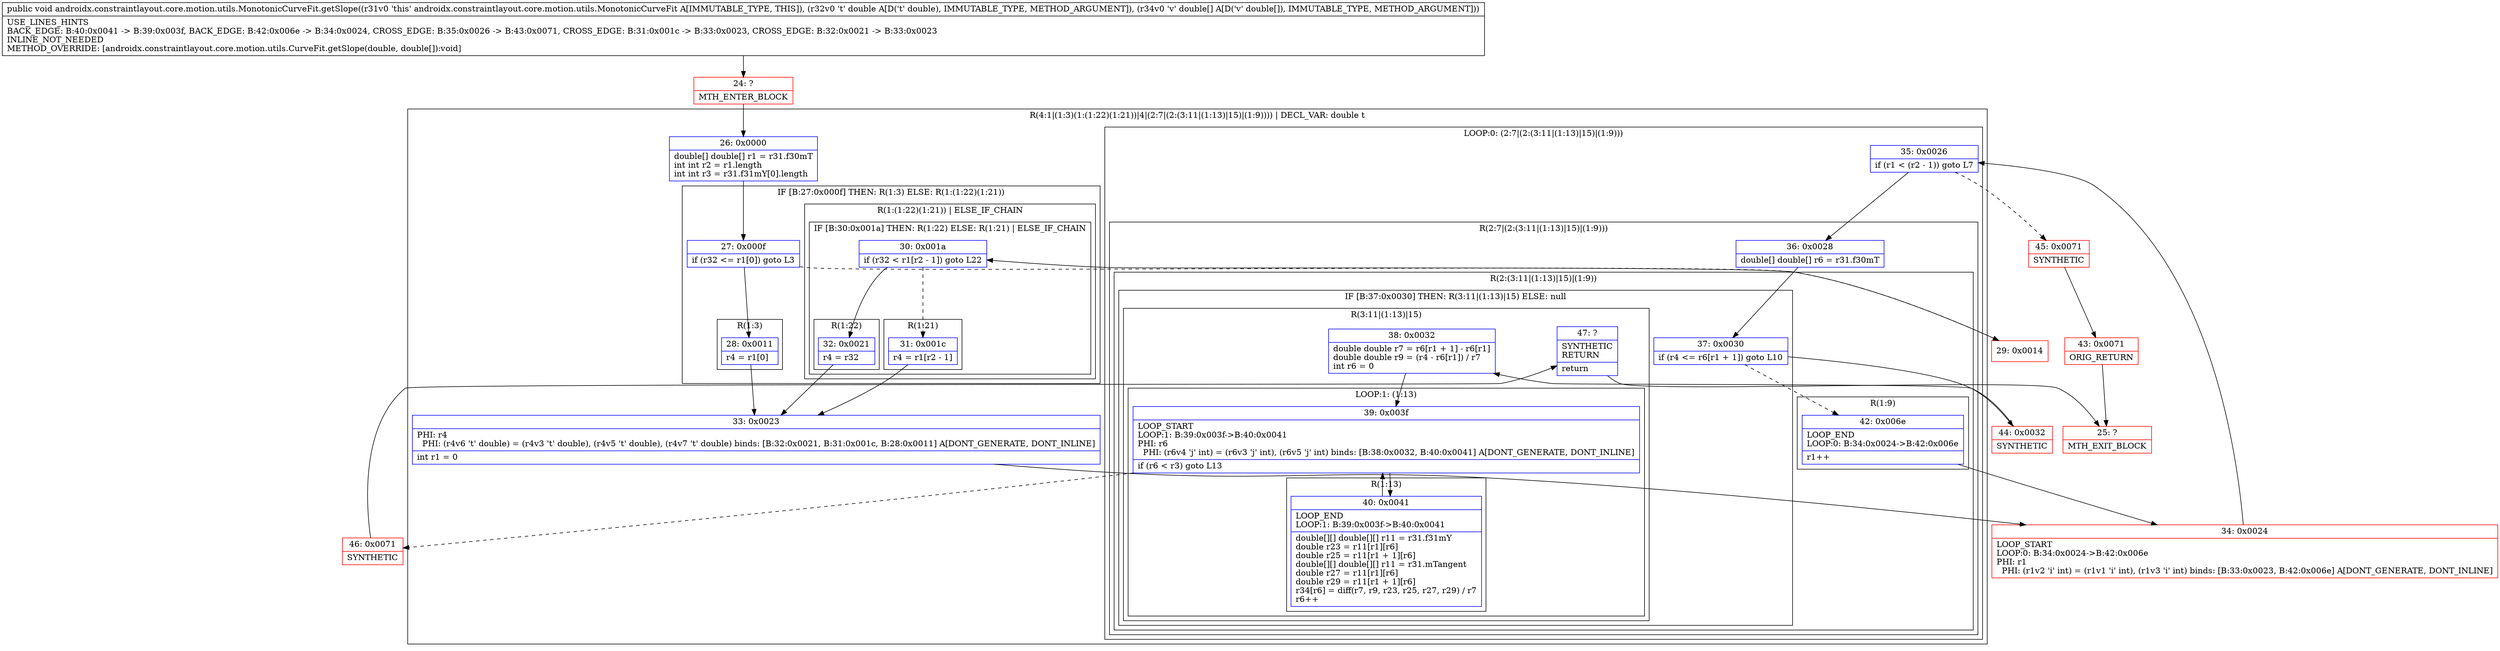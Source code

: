 digraph "CFG forandroidx.constraintlayout.core.motion.utils.MonotonicCurveFit.getSlope(D[D)V" {
subgraph cluster_Region_1365256562 {
label = "R(4:1|(1:3)(1:(1:22)(1:21))|4|(2:7|(2:(3:11|(1:13)|15)|(1:9)))) | DECL_VAR: double t\l";
node [shape=record,color=blue];
Node_26 [shape=record,label="{26\:\ 0x0000|double[] double[] r1 = r31.f30mT\lint int r2 = r1.length\lint int r3 = r31.f31mY[0].length\l}"];
subgraph cluster_IfRegion_1632417425 {
label = "IF [B:27:0x000f] THEN: R(1:3) ELSE: R(1:(1:22)(1:21))";
node [shape=record,color=blue];
Node_27 [shape=record,label="{27\:\ 0x000f|if (r32 \<= r1[0]) goto L3\l}"];
subgraph cluster_Region_333895412 {
label = "R(1:3)";
node [shape=record,color=blue];
Node_28 [shape=record,label="{28\:\ 0x0011|r4 = r1[0]\l}"];
}
subgraph cluster_Region_1327319968 {
label = "R(1:(1:22)(1:21)) | ELSE_IF_CHAIN\l";
node [shape=record,color=blue];
subgraph cluster_IfRegion_1715038413 {
label = "IF [B:30:0x001a] THEN: R(1:22) ELSE: R(1:21) | ELSE_IF_CHAIN\l";
node [shape=record,color=blue];
Node_30 [shape=record,label="{30\:\ 0x001a|if (r32 \< r1[r2 \- 1]) goto L22\l}"];
subgraph cluster_Region_983071319 {
label = "R(1:22)";
node [shape=record,color=blue];
Node_32 [shape=record,label="{32\:\ 0x0021|r4 = r32\l}"];
}
subgraph cluster_Region_910354113 {
label = "R(1:21)";
node [shape=record,color=blue];
Node_31 [shape=record,label="{31\:\ 0x001c|r4 = r1[r2 \- 1]\l}"];
}
}
}
}
Node_33 [shape=record,label="{33\:\ 0x0023|PHI: r4 \l  PHI: (r4v6 't' double) = (r4v3 't' double), (r4v5 't' double), (r4v7 't' double) binds: [B:32:0x0021, B:31:0x001c, B:28:0x0011] A[DONT_GENERATE, DONT_INLINE]\l|int r1 = 0\l}"];
subgraph cluster_LoopRegion_842938022 {
label = "LOOP:0: (2:7|(2:(3:11|(1:13)|15)|(1:9)))";
node [shape=record,color=blue];
Node_35 [shape=record,label="{35\:\ 0x0026|if (r1 \< (r2 \- 1)) goto L7\l}"];
subgraph cluster_Region_302039225 {
label = "R(2:7|(2:(3:11|(1:13)|15)|(1:9)))";
node [shape=record,color=blue];
Node_36 [shape=record,label="{36\:\ 0x0028|double[] double[] r6 = r31.f30mT\l}"];
subgraph cluster_Region_154734333 {
label = "R(2:(3:11|(1:13)|15)|(1:9))";
node [shape=record,color=blue];
subgraph cluster_IfRegion_1476753890 {
label = "IF [B:37:0x0030] THEN: R(3:11|(1:13)|15) ELSE: null";
node [shape=record,color=blue];
Node_37 [shape=record,label="{37\:\ 0x0030|if (r4 \<= r6[r1 + 1]) goto L10\l}"];
subgraph cluster_Region_531831950 {
label = "R(3:11|(1:13)|15)";
node [shape=record,color=blue];
Node_38 [shape=record,label="{38\:\ 0x0032|double double r7 = r6[r1 + 1] \- r6[r1]\ldouble double r9 = (r4 \- r6[r1]) \/ r7\lint r6 = 0\l}"];
subgraph cluster_LoopRegion_399120227 {
label = "LOOP:1: (1:13)";
node [shape=record,color=blue];
Node_39 [shape=record,label="{39\:\ 0x003f|LOOP_START\lLOOP:1: B:39:0x003f\-\>B:40:0x0041\lPHI: r6 \l  PHI: (r6v4 'j' int) = (r6v3 'j' int), (r6v5 'j' int) binds: [B:38:0x0032, B:40:0x0041] A[DONT_GENERATE, DONT_INLINE]\l|if (r6 \< r3) goto L13\l}"];
subgraph cluster_Region_1719703533 {
label = "R(1:13)";
node [shape=record,color=blue];
Node_40 [shape=record,label="{40\:\ 0x0041|LOOP_END\lLOOP:1: B:39:0x003f\-\>B:40:0x0041\l|double[][] double[][] r11 = r31.f31mY\ldouble r23 = r11[r1][r6]\ldouble r25 = r11[r1 + 1][r6]\ldouble[][] double[][] r11 = r31.mTangent\ldouble r27 = r11[r1][r6]\ldouble r29 = r11[r1 + 1][r6]\lr34[r6] = diff(r7, r9, r23, r25, r27, r29) \/ r7\lr6++\l}"];
}
}
Node_47 [shape=record,label="{47\:\ ?|SYNTHETIC\lRETURN\l|return\l}"];
}
}
subgraph cluster_Region_458094379 {
label = "R(1:9)";
node [shape=record,color=blue];
Node_42 [shape=record,label="{42\:\ 0x006e|LOOP_END\lLOOP:0: B:34:0x0024\-\>B:42:0x006e\l|r1++\l}"];
}
}
}
}
}
Node_24 [shape=record,color=red,label="{24\:\ ?|MTH_ENTER_BLOCK\l}"];
Node_34 [shape=record,color=red,label="{34\:\ 0x0024|LOOP_START\lLOOP:0: B:34:0x0024\-\>B:42:0x006e\lPHI: r1 \l  PHI: (r1v2 'i' int) = (r1v1 'i' int), (r1v3 'i' int) binds: [B:33:0x0023, B:42:0x006e] A[DONT_GENERATE, DONT_INLINE]\l}"];
Node_44 [shape=record,color=red,label="{44\:\ 0x0032|SYNTHETIC\l}"];
Node_46 [shape=record,color=red,label="{46\:\ 0x0071|SYNTHETIC\l}"];
Node_25 [shape=record,color=red,label="{25\:\ ?|MTH_EXIT_BLOCK\l}"];
Node_45 [shape=record,color=red,label="{45\:\ 0x0071|SYNTHETIC\l}"];
Node_43 [shape=record,color=red,label="{43\:\ 0x0071|ORIG_RETURN\l}"];
Node_29 [shape=record,color=red,label="{29\:\ 0x0014}"];
MethodNode[shape=record,label="{public void androidx.constraintlayout.core.motion.utils.MonotonicCurveFit.getSlope((r31v0 'this' androidx.constraintlayout.core.motion.utils.MonotonicCurveFit A[IMMUTABLE_TYPE, THIS]), (r32v0 't' double A[D('t' double), IMMUTABLE_TYPE, METHOD_ARGUMENT]), (r34v0 'v' double[] A[D('v' double[]), IMMUTABLE_TYPE, METHOD_ARGUMENT]))  | USE_LINES_HINTS\lBACK_EDGE: B:40:0x0041 \-\> B:39:0x003f, BACK_EDGE: B:42:0x006e \-\> B:34:0x0024, CROSS_EDGE: B:35:0x0026 \-\> B:43:0x0071, CROSS_EDGE: B:31:0x001c \-\> B:33:0x0023, CROSS_EDGE: B:32:0x0021 \-\> B:33:0x0023\lINLINE_NOT_NEEDED\lMETHOD_OVERRIDE: [androidx.constraintlayout.core.motion.utils.CurveFit.getSlope(double, double[]):void]\l}"];
MethodNode -> Node_24;Node_26 -> Node_27;
Node_27 -> Node_28;
Node_27 -> Node_29[style=dashed];
Node_28 -> Node_33;
Node_30 -> Node_31[style=dashed];
Node_30 -> Node_32;
Node_32 -> Node_33;
Node_31 -> Node_33;
Node_33 -> Node_34;
Node_35 -> Node_36;
Node_35 -> Node_45[style=dashed];
Node_36 -> Node_37;
Node_37 -> Node_42[style=dashed];
Node_37 -> Node_44;
Node_38 -> Node_39;
Node_39 -> Node_40;
Node_39 -> Node_46[style=dashed];
Node_40 -> Node_39;
Node_47 -> Node_25;
Node_42 -> Node_34;
Node_24 -> Node_26;
Node_34 -> Node_35;
Node_44 -> Node_38;
Node_46 -> Node_47;
Node_45 -> Node_43;
Node_43 -> Node_25;
Node_29 -> Node_30;
}

